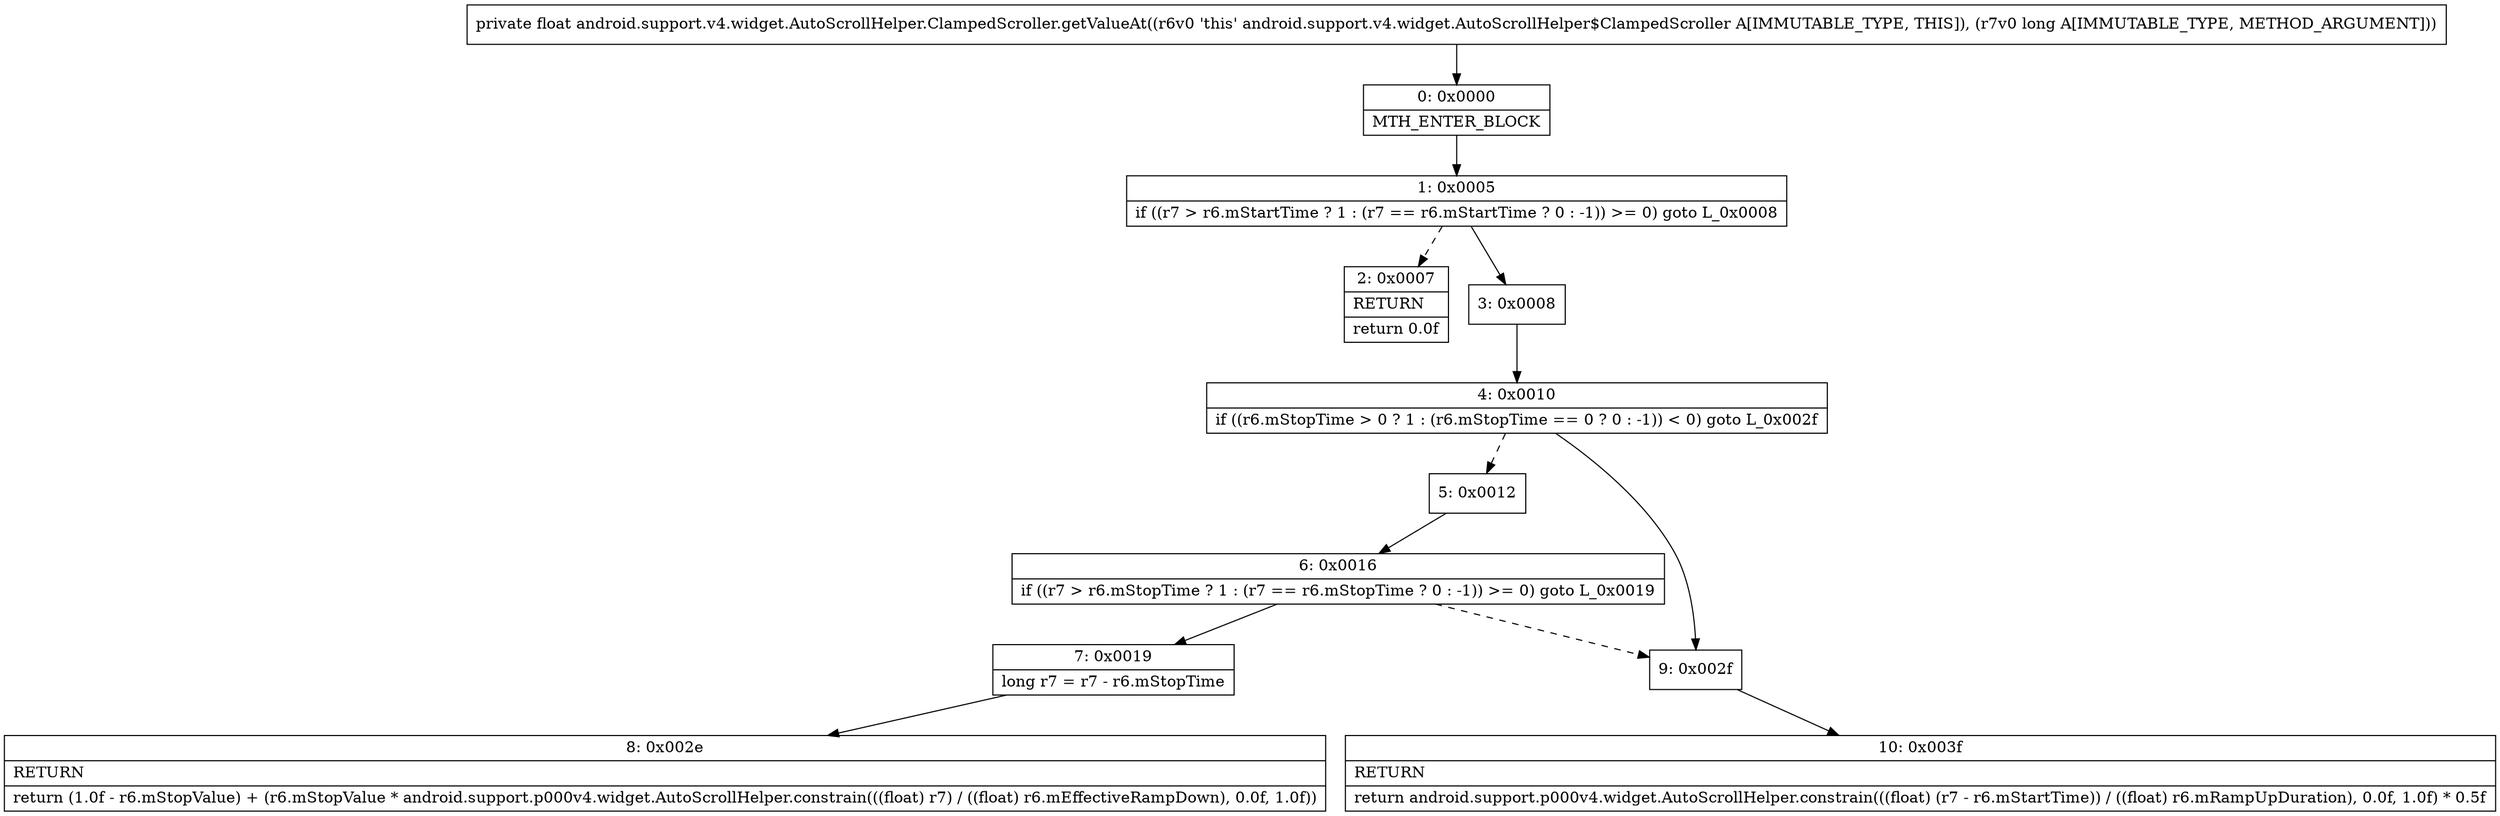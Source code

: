digraph "CFG forandroid.support.v4.widget.AutoScrollHelper.ClampedScroller.getValueAt(J)F" {
Node_0 [shape=record,label="{0\:\ 0x0000|MTH_ENTER_BLOCK\l}"];
Node_1 [shape=record,label="{1\:\ 0x0005|if ((r7 \> r6.mStartTime ? 1 : (r7 == r6.mStartTime ? 0 : \-1)) \>= 0) goto L_0x0008\l}"];
Node_2 [shape=record,label="{2\:\ 0x0007|RETURN\l|return 0.0f\l}"];
Node_3 [shape=record,label="{3\:\ 0x0008}"];
Node_4 [shape=record,label="{4\:\ 0x0010|if ((r6.mStopTime \> 0 ? 1 : (r6.mStopTime == 0 ? 0 : \-1)) \< 0) goto L_0x002f\l}"];
Node_5 [shape=record,label="{5\:\ 0x0012}"];
Node_6 [shape=record,label="{6\:\ 0x0016|if ((r7 \> r6.mStopTime ? 1 : (r7 == r6.mStopTime ? 0 : \-1)) \>= 0) goto L_0x0019\l}"];
Node_7 [shape=record,label="{7\:\ 0x0019|long r7 = r7 \- r6.mStopTime\l}"];
Node_8 [shape=record,label="{8\:\ 0x002e|RETURN\l|return (1.0f \- r6.mStopValue) + (r6.mStopValue * android.support.p000v4.widget.AutoScrollHelper.constrain(((float) r7) \/ ((float) r6.mEffectiveRampDown), 0.0f, 1.0f))\l}"];
Node_9 [shape=record,label="{9\:\ 0x002f}"];
Node_10 [shape=record,label="{10\:\ 0x003f|RETURN\l|return android.support.p000v4.widget.AutoScrollHelper.constrain(((float) (r7 \- r6.mStartTime)) \/ ((float) r6.mRampUpDuration), 0.0f, 1.0f) * 0.5f\l}"];
MethodNode[shape=record,label="{private float android.support.v4.widget.AutoScrollHelper.ClampedScroller.getValueAt((r6v0 'this' android.support.v4.widget.AutoScrollHelper$ClampedScroller A[IMMUTABLE_TYPE, THIS]), (r7v0 long A[IMMUTABLE_TYPE, METHOD_ARGUMENT])) }"];
MethodNode -> Node_0;
Node_0 -> Node_1;
Node_1 -> Node_2[style=dashed];
Node_1 -> Node_3;
Node_3 -> Node_4;
Node_4 -> Node_5[style=dashed];
Node_4 -> Node_9;
Node_5 -> Node_6;
Node_6 -> Node_7;
Node_6 -> Node_9[style=dashed];
Node_7 -> Node_8;
Node_9 -> Node_10;
}

